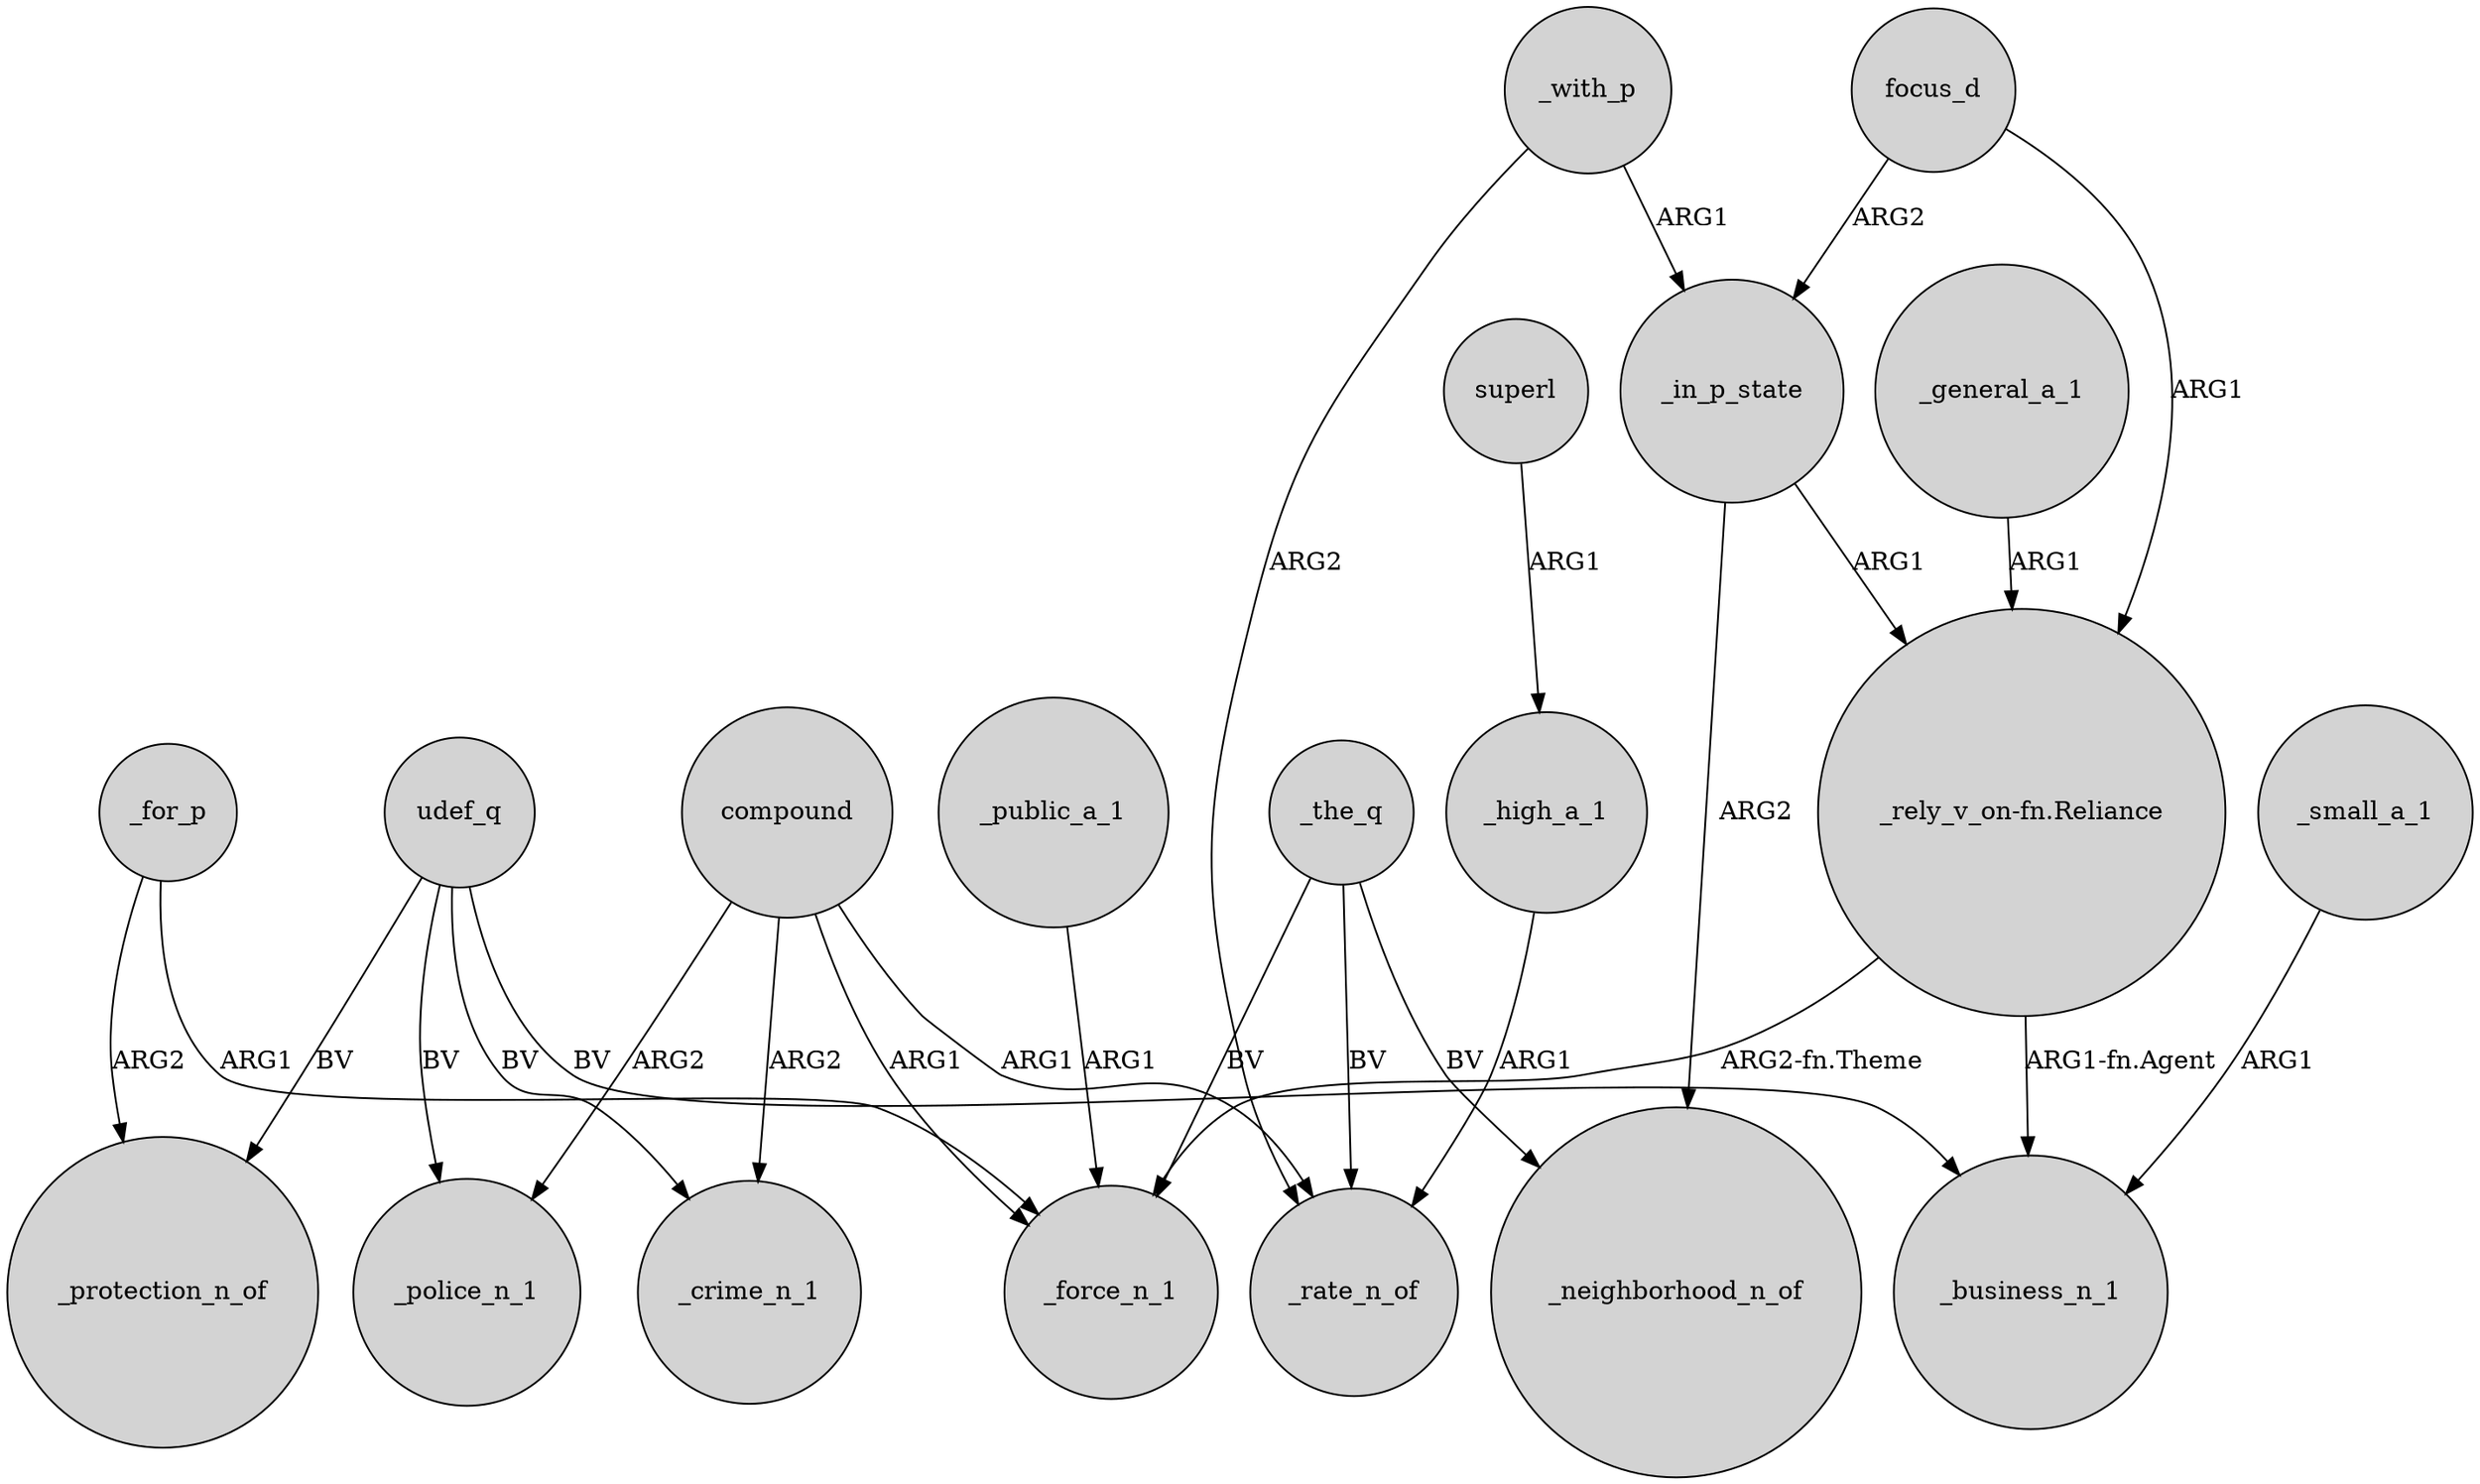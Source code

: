 digraph {
	node [shape=circle style=filled]
	_public_a_1 -> _force_n_1 [label=ARG1]
	_in_p_state -> "_rely_v_on-fn.Reliance" [label=ARG1]
	compound -> _force_n_1 [label=ARG1]
	superl -> _high_a_1 [label=ARG1]
	_the_q -> _neighborhood_n_of [label=BV]
	focus_d -> _in_p_state [label=ARG2]
	_for_p -> _protection_n_of [label=ARG2]
	"_rely_v_on-fn.Reliance" -> _business_n_1 [label="ARG1-fn.Agent"]
	compound -> _rate_n_of [label=ARG1]
	_general_a_1 -> "_rely_v_on-fn.Reliance" [label=ARG1]
	_for_p -> _force_n_1 [label=ARG1]
	_the_q -> _rate_n_of [label=BV]
	focus_d -> "_rely_v_on-fn.Reliance" [label=ARG1]
	_in_p_state -> _neighborhood_n_of [label=ARG2]
	udef_q -> _protection_n_of [label=BV]
	_with_p -> _rate_n_of [label=ARG2]
	udef_q -> _police_n_1 [label=BV]
	_high_a_1 -> _rate_n_of [label=ARG1]
	compound -> _crime_n_1 [label=ARG2]
	_small_a_1 -> _business_n_1 [label=ARG1]
	_with_p -> _in_p_state [label=ARG1]
	udef_q -> _business_n_1 [label=BV]
	_the_q -> _force_n_1 [label=BV]
	udef_q -> _crime_n_1 [label=BV]
	compound -> _police_n_1 [label=ARG2]
	"_rely_v_on-fn.Reliance" -> _force_n_1 [label="ARG2-fn.Theme"]
}
